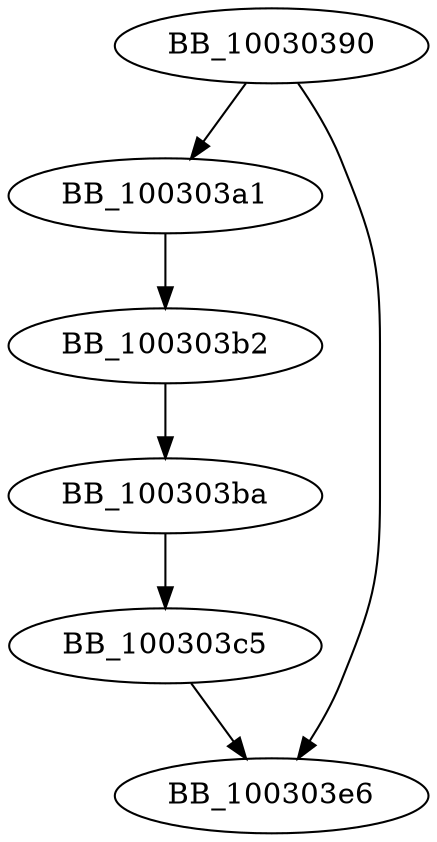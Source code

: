 DiGraph sub_10030390{
BB_10030390->BB_100303a1
BB_10030390->BB_100303e6
BB_100303a1->BB_100303b2
BB_100303b2->BB_100303ba
BB_100303ba->BB_100303c5
BB_100303c5->BB_100303e6
}
